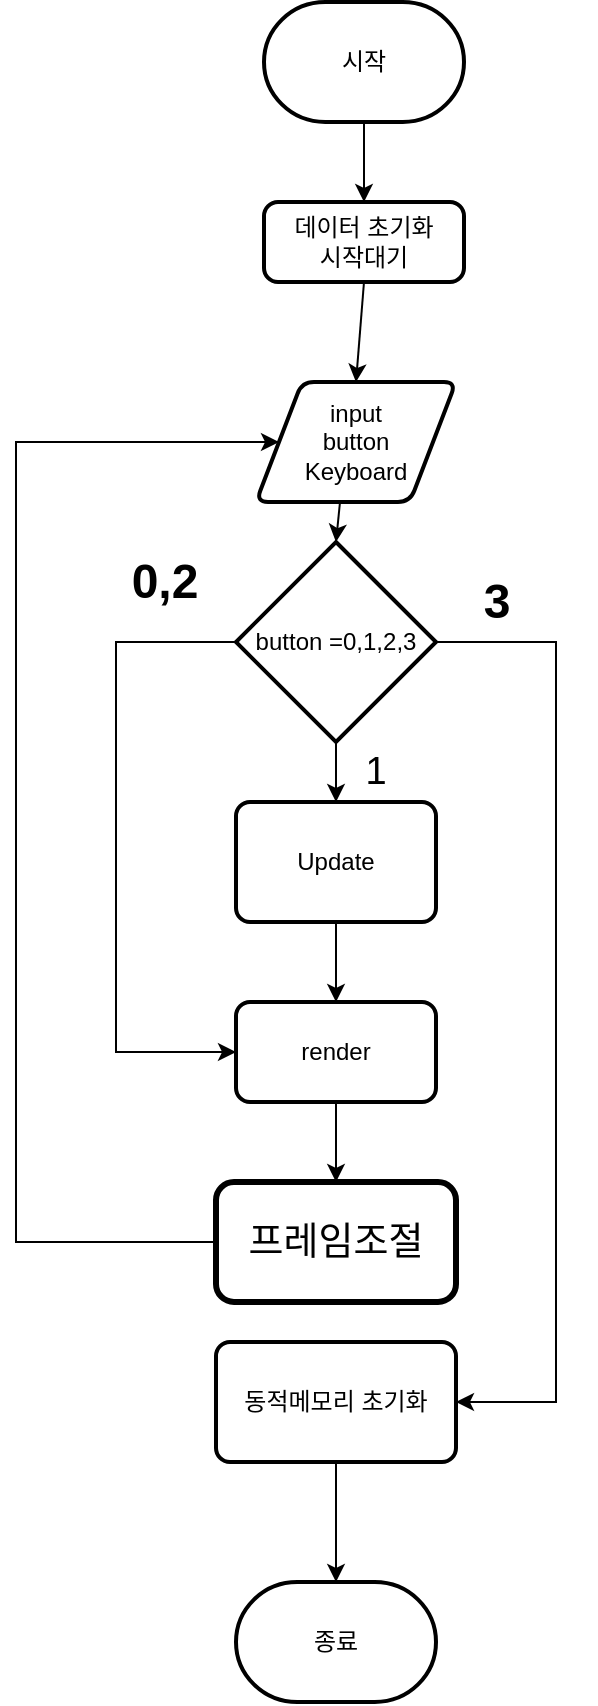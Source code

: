 <mxfile version="18.0.6" type="github">
  <diagram id="Pq8_UguIl1jiQbbaR-0s" name="Page-1">
    <mxGraphModel dx="1673" dy="896" grid="0" gridSize="10" guides="1" tooltips="1" connect="1" arrows="1" fold="1" page="1" pageScale="1" pageWidth="827" pageHeight="1169" math="0" shadow="0">
      <root>
        <mxCell id="0" />
        <mxCell id="1" parent="0" />
        <mxCell id="qGf3A29zh5kZmXvnMoc3-1" value="시작" style="strokeWidth=2;html=1;shape=mxgraph.flowchart.terminator;whiteSpace=wrap;" parent="1" vertex="1">
          <mxGeometry x="364" y="90" width="100" height="60" as="geometry" />
        </mxCell>
        <mxCell id="qGf3A29zh5kZmXvnMoc3-3" value="input&lt;br&gt;button&lt;br&gt;Keyboard" style="shape=parallelogram;html=1;strokeWidth=2;perimeter=parallelogramPerimeter;whiteSpace=wrap;rounded=1;arcSize=12;size=0.23;" parent="1" vertex="1">
          <mxGeometry x="360" y="280" width="100" height="60" as="geometry" />
        </mxCell>
        <mxCell id="qGf3A29zh5kZmXvnMoc3-4" value="Update" style="rounded=1;whiteSpace=wrap;html=1;absoluteArcSize=1;arcSize=14;strokeWidth=2;" parent="1" vertex="1">
          <mxGeometry x="350" y="490" width="100" height="60" as="geometry" />
        </mxCell>
        <mxCell id="qGf3A29zh5kZmXvnMoc3-5" value="데이터 초기화&lt;br&gt;시작대기" style="rounded=1;whiteSpace=wrap;html=1;absoluteArcSize=1;arcSize=14;strokeWidth=2;" parent="1" vertex="1">
          <mxGeometry x="364" y="190" width="100" height="40" as="geometry" />
        </mxCell>
        <mxCell id="qGf3A29zh5kZmXvnMoc3-8" value="&lt;font style=&quot;vertical-align: inherit;&quot;&gt;&lt;font style=&quot;vertical-align: inherit;&quot;&gt;동적메모리 초기화&lt;/font&gt;&lt;/font&gt;" style="rounded=1;whiteSpace=wrap;html=1;absoluteArcSize=1;arcSize=14;strokeWidth=2;" parent="1" vertex="1">
          <mxGeometry x="340" y="760" width="120" height="60" as="geometry" />
        </mxCell>
        <mxCell id="qGf3A29zh5kZmXvnMoc3-10" value="" style="endArrow=classic;html=1;rounded=0;exitX=0.5;exitY=1;exitDx=0;exitDy=0;exitPerimeter=0;entryX=0.5;entryY=0;entryDx=0;entryDy=0;" parent="1" source="qGf3A29zh5kZmXvnMoc3-1" target="qGf3A29zh5kZmXvnMoc3-5" edge="1">
          <mxGeometry width="50" height="50" relative="1" as="geometry">
            <mxPoint x="390" y="450" as="sourcePoint" />
            <mxPoint x="440" y="400" as="targetPoint" />
          </mxGeometry>
        </mxCell>
        <mxCell id="qGf3A29zh5kZmXvnMoc3-11" value="" style="endArrow=classic;html=1;rounded=0;exitX=0.5;exitY=1;exitDx=0;exitDy=0;entryX=0.5;entryY=0;entryDx=0;entryDy=0;" parent="1" source="qGf3A29zh5kZmXvnMoc3-5" target="qGf3A29zh5kZmXvnMoc3-3" edge="1">
          <mxGeometry width="50" height="50" relative="1" as="geometry">
            <mxPoint x="424" y="160" as="sourcePoint" />
            <mxPoint x="424" y="200" as="targetPoint" />
          </mxGeometry>
        </mxCell>
        <mxCell id="qGf3A29zh5kZmXvnMoc3-12" value="" style="endArrow=classic;html=1;rounded=0;exitX=0.42;exitY=1;exitDx=0;exitDy=0;exitPerimeter=0;entryX=0.5;entryY=0;entryDx=0;entryDy=0;entryPerimeter=0;" parent="1" source="qGf3A29zh5kZmXvnMoc3-3" target="dk9p0_a2hWwTFR_VdvDk-1" edge="1">
          <mxGeometry width="50" height="50" relative="1" as="geometry">
            <mxPoint x="434" y="170" as="sourcePoint" />
            <mxPoint x="400" y="400" as="targetPoint" />
          </mxGeometry>
        </mxCell>
        <mxCell id="qGf3A29zh5kZmXvnMoc3-13" value="" style="endArrow=classic;html=1;rounded=0;exitX=0.5;exitY=1;exitDx=0;exitDy=0;entryX=0.5;entryY=0;entryDx=0;entryDy=0;" parent="1" source="qGf3A29zh5kZmXvnMoc3-4" target="qGf3A29zh5kZmXvnMoc3-26" edge="1">
          <mxGeometry width="50" height="50" relative="1" as="geometry">
            <mxPoint x="412" y="350" as="sourcePoint" />
            <mxPoint x="400" y="490" as="targetPoint" />
          </mxGeometry>
        </mxCell>
        <mxCell id="qGf3A29zh5kZmXvnMoc3-21" value="&lt;font style=&quot;vertical-align: inherit;&quot;&gt;&lt;font style=&quot;vertical-align: inherit;&quot;&gt;0,2&lt;/font&gt;&lt;/font&gt;" style="text;strokeColor=none;fillColor=none;html=1;fontSize=24;fontStyle=1;verticalAlign=middle;align=center;" parent="1" vertex="1">
          <mxGeometry x="264" y="360" width="100" height="40" as="geometry" />
        </mxCell>
        <mxCell id="qGf3A29zh5kZmXvnMoc3-24" value="&lt;font style=&quot;vertical-align: inherit;&quot;&gt;&lt;font style=&quot;vertical-align: inherit;&quot;&gt;3&lt;/font&gt;&lt;/font&gt;" style="text;strokeColor=none;fillColor=none;html=1;fontSize=24;fontStyle=1;verticalAlign=middle;align=center;" parent="1" vertex="1">
          <mxGeometry x="430" y="370" width="100" height="40" as="geometry" />
        </mxCell>
        <mxCell id="qGf3A29zh5kZmXvnMoc3-26" value="render" style="rounded=1;whiteSpace=wrap;html=1;absoluteArcSize=1;arcSize=14;strokeWidth=2;" parent="1" vertex="1">
          <mxGeometry x="350" y="590" width="100" height="50" as="geometry" />
        </mxCell>
        <mxCell id="qGf3A29zh5kZmXvnMoc3-31" value="종료" style="strokeWidth=2;html=1;shape=mxgraph.flowchart.terminator;whiteSpace=wrap;" parent="1" vertex="1">
          <mxGeometry x="350" y="880" width="100" height="60" as="geometry" />
        </mxCell>
        <mxCell id="qGf3A29zh5kZmXvnMoc3-34" value="" style="endArrow=classic;html=1;rounded=0;exitX=0.5;exitY=1;exitDx=0;exitDy=0;entryX=0.5;entryY=0;entryDx=0;entryDy=0;entryPerimeter=0;" parent="1" source="qGf3A29zh5kZmXvnMoc3-8" target="qGf3A29zh5kZmXvnMoc3-31" edge="1">
          <mxGeometry width="50" height="50" relative="1" as="geometry">
            <mxPoint x="400" y="760" as="sourcePoint" />
            <mxPoint x="450" y="710" as="targetPoint" />
          </mxGeometry>
        </mxCell>
        <mxCell id="dk9p0_a2hWwTFR_VdvDk-1" value="button =0,1,2,3" style="strokeWidth=2;html=1;shape=mxgraph.flowchart.decision;whiteSpace=wrap;" vertex="1" parent="1">
          <mxGeometry x="350" y="360" width="100" height="100" as="geometry" />
        </mxCell>
        <mxCell id="dk9p0_a2hWwTFR_VdvDk-2" value="" style="endArrow=classic;html=1;rounded=0;exitX=0.5;exitY=1;exitDx=0;exitDy=0;exitPerimeter=0;entryX=0.5;entryY=0;entryDx=0;entryDy=0;" edge="1" parent="1" source="dk9p0_a2hWwTFR_VdvDk-1" target="qGf3A29zh5kZmXvnMoc3-4">
          <mxGeometry width="50" height="50" relative="1" as="geometry">
            <mxPoint x="290" y="540" as="sourcePoint" />
            <mxPoint x="340" y="490" as="targetPoint" />
          </mxGeometry>
        </mxCell>
        <mxCell id="dk9p0_a2hWwTFR_VdvDk-3" value="" style="endArrow=classic;html=1;rounded=0;entryX=0;entryY=0.5;entryDx=0;entryDy=0;exitX=0;exitY=0.5;exitDx=0;exitDy=0;exitPerimeter=0;" edge="1" parent="1" source="dk9p0_a2hWwTFR_VdvDk-1" target="qGf3A29zh5kZmXvnMoc3-26">
          <mxGeometry width="50" height="50" relative="1" as="geometry">
            <mxPoint x="290" y="540" as="sourcePoint" />
            <mxPoint x="340" y="490" as="targetPoint" />
            <Array as="points">
              <mxPoint x="290" y="410" />
              <mxPoint x="290" y="615" />
            </Array>
          </mxGeometry>
        </mxCell>
        <mxCell id="dk9p0_a2hWwTFR_VdvDk-5" value="&lt;font style=&quot;font-size: 19px;&quot;&gt;1&lt;/font&gt;" style="text;html=1;strokeColor=none;fillColor=none;align=center;verticalAlign=middle;whiteSpace=wrap;rounded=0;strokeWidth=3;" vertex="1" parent="1">
          <mxGeometry x="390" y="460" width="60" height="30" as="geometry" />
        </mxCell>
        <mxCell id="dk9p0_a2hWwTFR_VdvDk-6" value="" style="endArrow=classic;html=1;rounded=0;fontSize=19;exitX=1;exitY=0.5;exitDx=0;exitDy=0;exitPerimeter=0;entryX=1;entryY=0.5;entryDx=0;entryDy=0;" edge="1" parent="1" source="dk9p0_a2hWwTFR_VdvDk-1" target="qGf3A29zh5kZmXvnMoc3-8">
          <mxGeometry width="50" height="50" relative="1" as="geometry">
            <mxPoint x="290" y="640" as="sourcePoint" />
            <mxPoint x="340" y="590" as="targetPoint" />
            <Array as="points">
              <mxPoint x="510" y="410" />
              <mxPoint x="510" y="790" />
            </Array>
          </mxGeometry>
        </mxCell>
        <mxCell id="dk9p0_a2hWwTFR_VdvDk-8" value="프레임조절" style="rounded=1;whiteSpace=wrap;html=1;fontSize=19;strokeWidth=3;" vertex="1" parent="1">
          <mxGeometry x="340" y="680" width="120" height="60" as="geometry" />
        </mxCell>
        <mxCell id="dk9p0_a2hWwTFR_VdvDk-10" value="" style="endArrow=classic;html=1;rounded=0;fontSize=19;exitX=0;exitY=0.5;exitDx=0;exitDy=0;entryX=0;entryY=0.5;entryDx=0;entryDy=0;" edge="1" parent="1" source="dk9p0_a2hWwTFR_VdvDk-8" target="qGf3A29zh5kZmXvnMoc3-3">
          <mxGeometry width="50" height="50" relative="1" as="geometry">
            <mxPoint x="370" y="650" as="sourcePoint" />
            <mxPoint x="250" y="410" as="targetPoint" />
            <Array as="points">
              <mxPoint x="240" y="710" />
              <mxPoint x="240" y="310" />
            </Array>
          </mxGeometry>
        </mxCell>
        <mxCell id="dk9p0_a2hWwTFR_VdvDk-11" value="" style="endArrow=classic;html=1;rounded=0;fontSize=19;exitX=0.5;exitY=1;exitDx=0;exitDy=0;entryX=0.5;entryY=0;entryDx=0;entryDy=0;" edge="1" parent="1" source="qGf3A29zh5kZmXvnMoc3-26" target="dk9p0_a2hWwTFR_VdvDk-8">
          <mxGeometry width="50" height="50" relative="1" as="geometry">
            <mxPoint x="370" y="650" as="sourcePoint" />
            <mxPoint x="420" y="600" as="targetPoint" />
          </mxGeometry>
        </mxCell>
      </root>
    </mxGraphModel>
  </diagram>
</mxfile>
